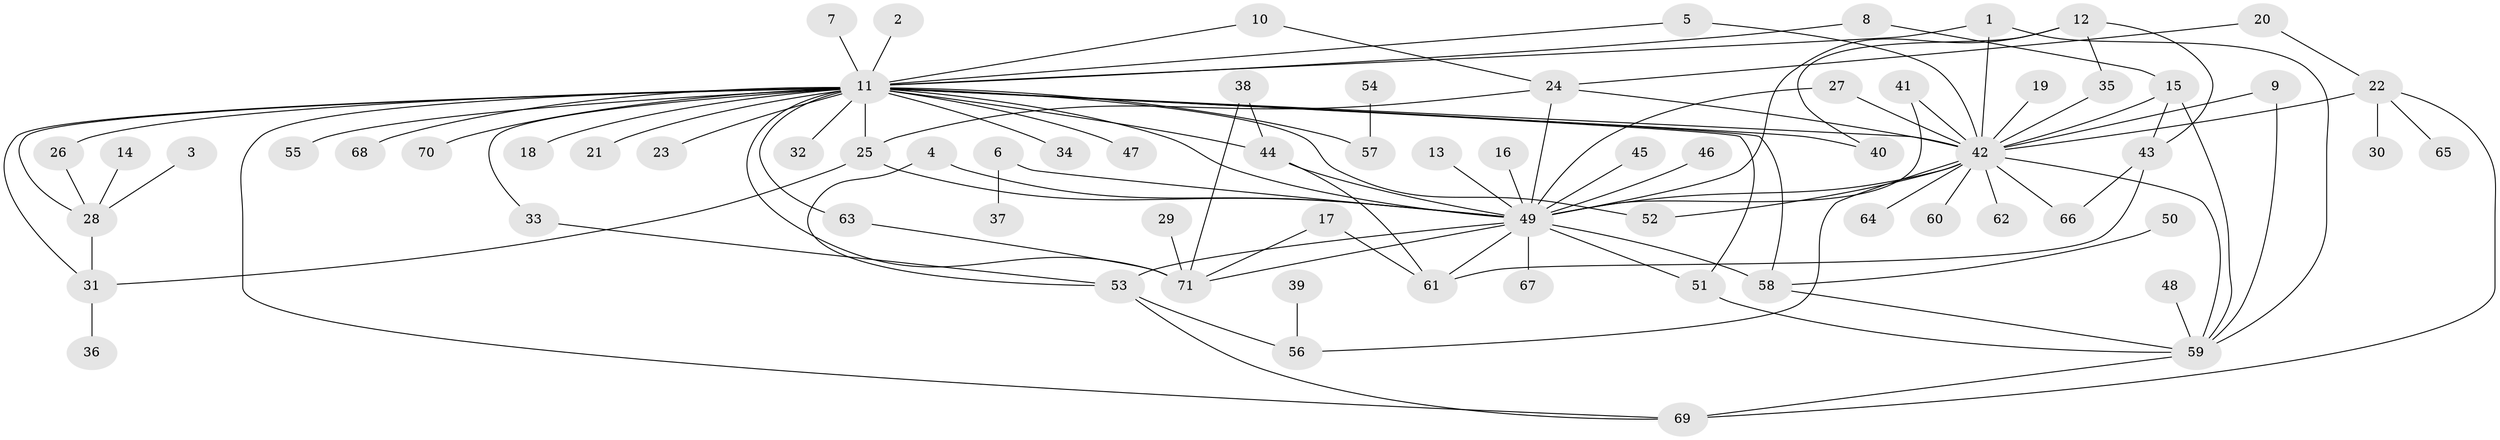 // original degree distribution, {37: 0.007246376811594203, 2: 0.2536231884057971, 23: 0.007246376811594203, 6: 0.028985507246376812, 3: 0.09420289855072464, 4: 0.043478260869565216, 1: 0.4855072463768116, 27: 0.007246376811594203, 8: 0.021739130434782608, 7: 0.007246376811594203, 5: 0.043478260869565216}
// Generated by graph-tools (version 1.1) at 2025/01/03/09/25 03:01:39]
// undirected, 71 vertices, 109 edges
graph export_dot {
graph [start="1"]
  node [color=gray90,style=filled];
  1;
  2;
  3;
  4;
  5;
  6;
  7;
  8;
  9;
  10;
  11;
  12;
  13;
  14;
  15;
  16;
  17;
  18;
  19;
  20;
  21;
  22;
  23;
  24;
  25;
  26;
  27;
  28;
  29;
  30;
  31;
  32;
  33;
  34;
  35;
  36;
  37;
  38;
  39;
  40;
  41;
  42;
  43;
  44;
  45;
  46;
  47;
  48;
  49;
  50;
  51;
  52;
  53;
  54;
  55;
  56;
  57;
  58;
  59;
  60;
  61;
  62;
  63;
  64;
  65;
  66;
  67;
  68;
  69;
  70;
  71;
  1 -- 11 [weight=1.0];
  1 -- 42 [weight=1.0];
  1 -- 59 [weight=1.0];
  2 -- 11 [weight=1.0];
  3 -- 28 [weight=1.0];
  4 -- 49 [weight=1.0];
  4 -- 53 [weight=1.0];
  5 -- 11 [weight=1.0];
  5 -- 42 [weight=1.0];
  6 -- 37 [weight=1.0];
  6 -- 49 [weight=1.0];
  7 -- 11 [weight=1.0];
  8 -- 11 [weight=1.0];
  8 -- 15 [weight=1.0];
  9 -- 42 [weight=1.0];
  9 -- 59 [weight=1.0];
  10 -- 11 [weight=1.0];
  10 -- 24 [weight=1.0];
  11 -- 18 [weight=1.0];
  11 -- 21 [weight=1.0];
  11 -- 23 [weight=1.0];
  11 -- 25 [weight=1.0];
  11 -- 26 [weight=1.0];
  11 -- 28 [weight=1.0];
  11 -- 31 [weight=1.0];
  11 -- 32 [weight=1.0];
  11 -- 33 [weight=1.0];
  11 -- 34 [weight=1.0];
  11 -- 40 [weight=1.0];
  11 -- 42 [weight=1.0];
  11 -- 44 [weight=2.0];
  11 -- 47 [weight=1.0];
  11 -- 49 [weight=1.0];
  11 -- 51 [weight=1.0];
  11 -- 52 [weight=1.0];
  11 -- 55 [weight=1.0];
  11 -- 57 [weight=1.0];
  11 -- 58 [weight=1.0];
  11 -- 63 [weight=2.0];
  11 -- 68 [weight=1.0];
  11 -- 69 [weight=1.0];
  11 -- 70 [weight=1.0];
  11 -- 71 [weight=1.0];
  12 -- 35 [weight=1.0];
  12 -- 40 [weight=1.0];
  12 -- 43 [weight=1.0];
  12 -- 49 [weight=1.0];
  13 -- 49 [weight=1.0];
  14 -- 28 [weight=1.0];
  15 -- 42 [weight=1.0];
  15 -- 43 [weight=1.0];
  15 -- 59 [weight=1.0];
  16 -- 49 [weight=1.0];
  17 -- 61 [weight=1.0];
  17 -- 71 [weight=1.0];
  19 -- 42 [weight=1.0];
  20 -- 22 [weight=1.0];
  20 -- 24 [weight=1.0];
  22 -- 30 [weight=1.0];
  22 -- 42 [weight=1.0];
  22 -- 65 [weight=1.0];
  22 -- 69 [weight=1.0];
  24 -- 25 [weight=1.0];
  24 -- 42 [weight=1.0];
  24 -- 49 [weight=2.0];
  25 -- 31 [weight=1.0];
  25 -- 49 [weight=1.0];
  26 -- 28 [weight=1.0];
  27 -- 42 [weight=1.0];
  27 -- 49 [weight=1.0];
  28 -- 31 [weight=1.0];
  29 -- 71 [weight=1.0];
  31 -- 36 [weight=1.0];
  33 -- 53 [weight=1.0];
  35 -- 42 [weight=1.0];
  38 -- 44 [weight=1.0];
  38 -- 71 [weight=1.0];
  39 -- 56 [weight=1.0];
  41 -- 42 [weight=1.0];
  41 -- 49 [weight=1.0];
  42 -- 49 [weight=1.0];
  42 -- 52 [weight=1.0];
  42 -- 56 [weight=1.0];
  42 -- 59 [weight=1.0];
  42 -- 60 [weight=1.0];
  42 -- 62 [weight=1.0];
  42 -- 64 [weight=1.0];
  42 -- 66 [weight=1.0];
  43 -- 61 [weight=1.0];
  43 -- 66 [weight=1.0];
  44 -- 49 [weight=1.0];
  44 -- 61 [weight=1.0];
  45 -- 49 [weight=1.0];
  46 -- 49 [weight=1.0];
  48 -- 59 [weight=1.0];
  49 -- 51 [weight=1.0];
  49 -- 53 [weight=1.0];
  49 -- 58 [weight=1.0];
  49 -- 61 [weight=1.0];
  49 -- 67 [weight=1.0];
  49 -- 71 [weight=1.0];
  50 -- 58 [weight=1.0];
  51 -- 59 [weight=1.0];
  53 -- 56 [weight=1.0];
  53 -- 69 [weight=1.0];
  54 -- 57 [weight=1.0];
  58 -- 59 [weight=1.0];
  59 -- 69 [weight=1.0];
  63 -- 71 [weight=2.0];
}

